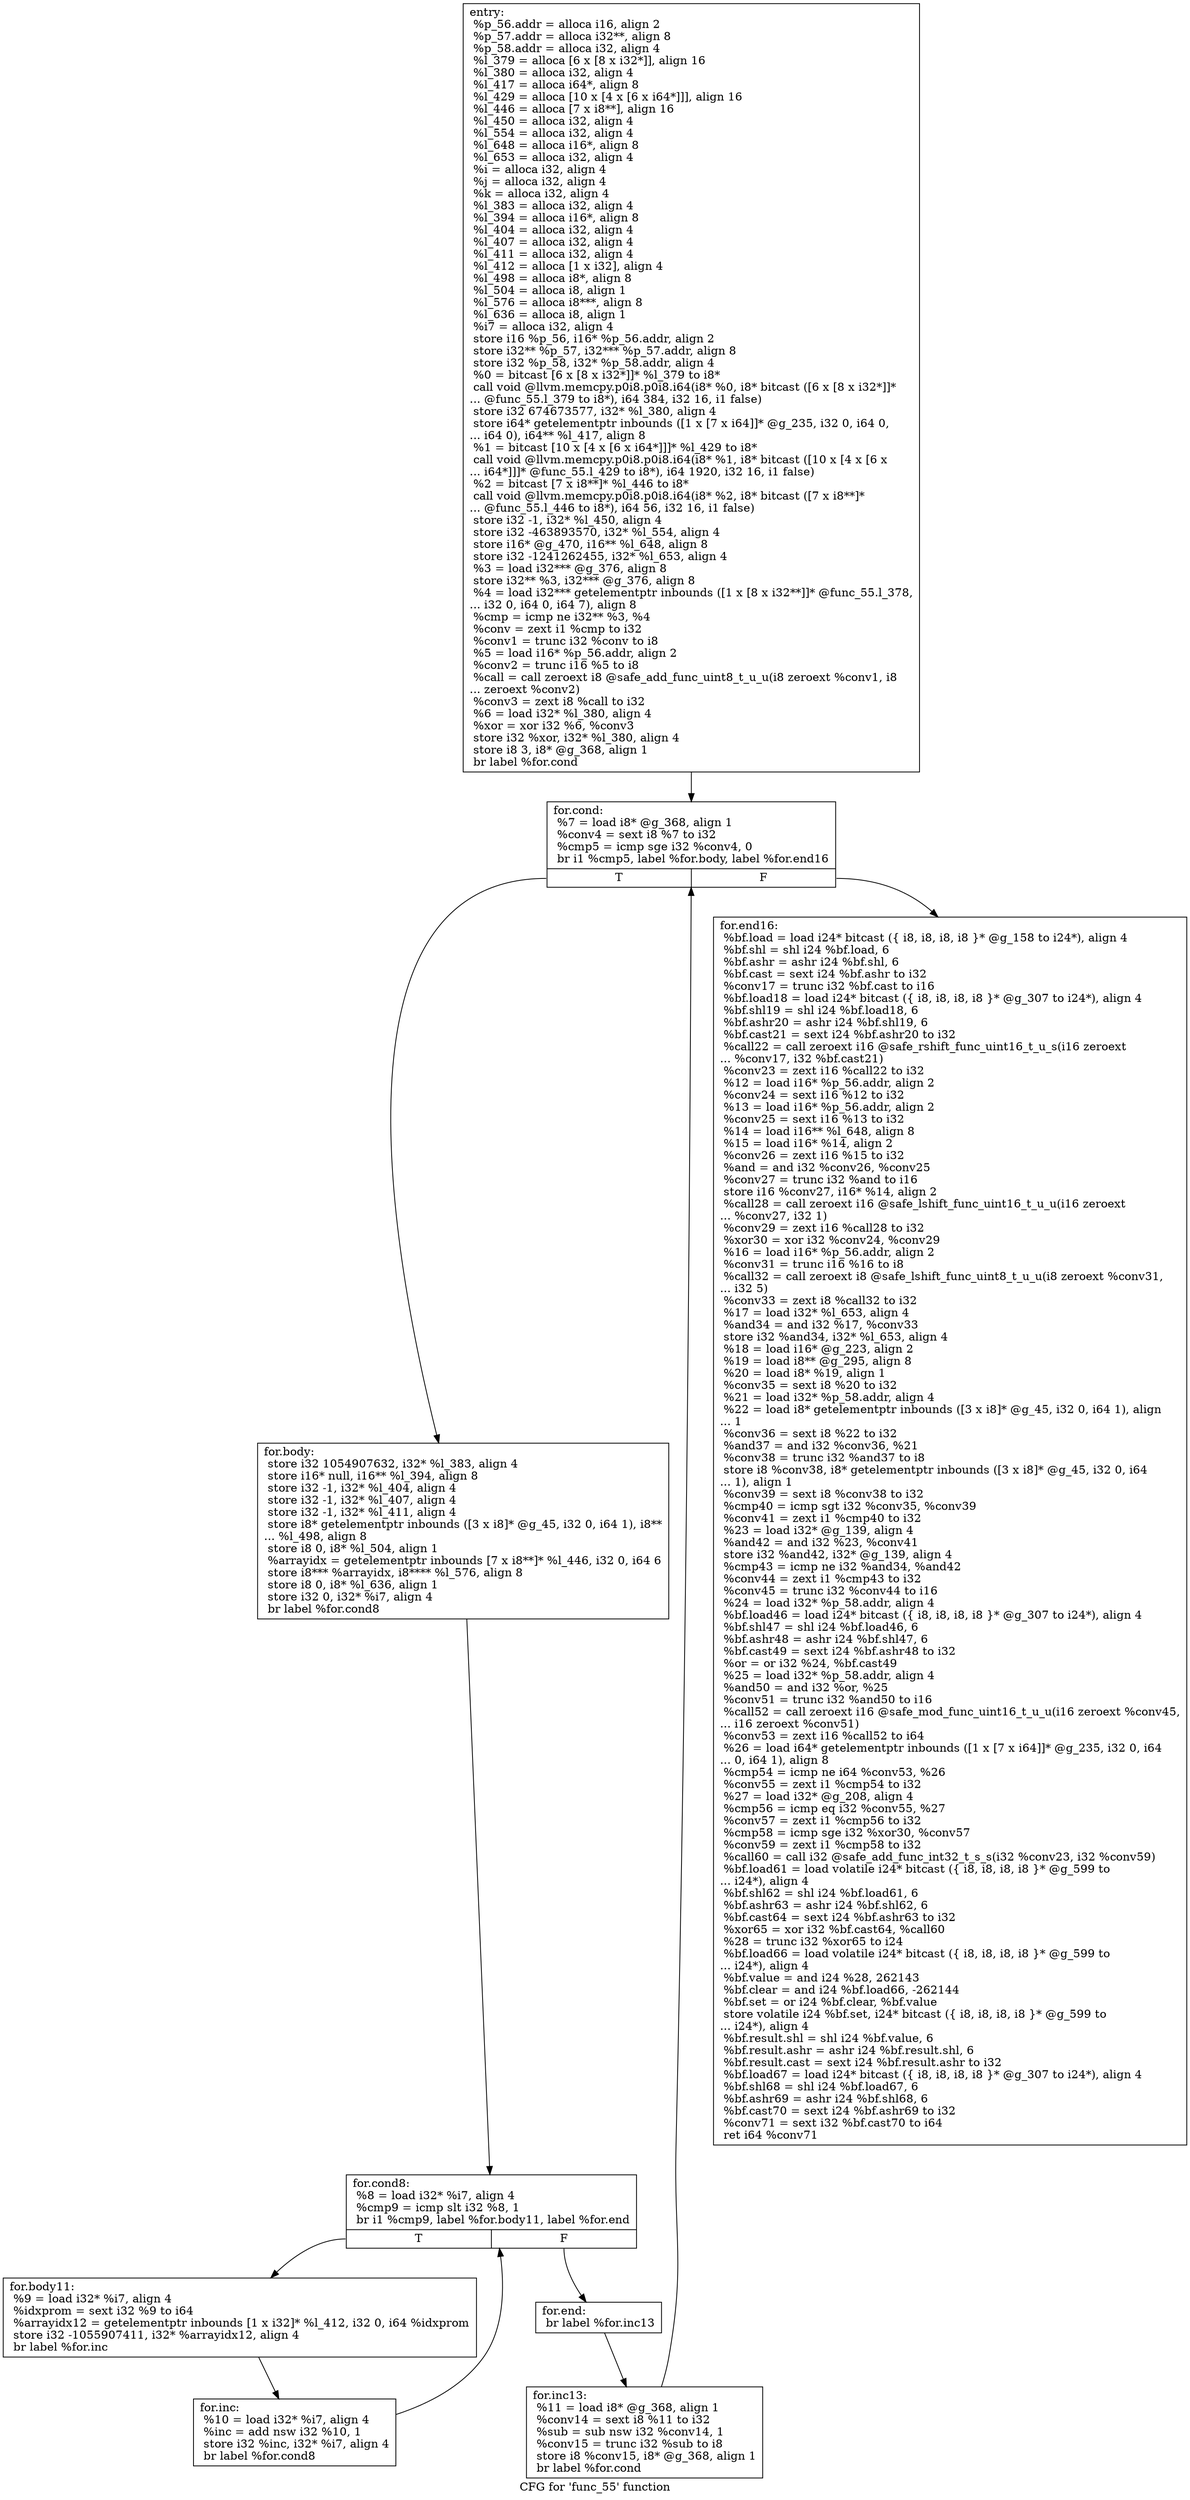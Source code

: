 digraph "CFG for 'func_55' function" {
	label="CFG for 'func_55' function";

	Node0xa6757d0 [shape=record,label="{entry:\l  %p_56.addr = alloca i16, align 2\l  %p_57.addr = alloca i32**, align 8\l  %p_58.addr = alloca i32, align 4\l  %l_379 = alloca [6 x [8 x i32*]], align 16\l  %l_380 = alloca i32, align 4\l  %l_417 = alloca i64*, align 8\l  %l_429 = alloca [10 x [4 x [6 x i64*]]], align 16\l  %l_446 = alloca [7 x i8**], align 16\l  %l_450 = alloca i32, align 4\l  %l_554 = alloca i32, align 4\l  %l_648 = alloca i16*, align 8\l  %l_653 = alloca i32, align 4\l  %i = alloca i32, align 4\l  %j = alloca i32, align 4\l  %k = alloca i32, align 4\l  %l_383 = alloca i32, align 4\l  %l_394 = alloca i16*, align 8\l  %l_404 = alloca i32, align 4\l  %l_407 = alloca i32, align 4\l  %l_411 = alloca i32, align 4\l  %l_412 = alloca [1 x i32], align 4\l  %l_498 = alloca i8*, align 8\l  %l_504 = alloca i8, align 1\l  %l_576 = alloca i8***, align 8\l  %l_636 = alloca i8, align 1\l  %i7 = alloca i32, align 4\l  store i16 %p_56, i16* %p_56.addr, align 2\l  store i32** %p_57, i32*** %p_57.addr, align 8\l  store i32 %p_58, i32* %p_58.addr, align 4\l  %0 = bitcast [6 x [8 x i32*]]* %l_379 to i8*\l  call void @llvm.memcpy.p0i8.p0i8.i64(i8* %0, i8* bitcast ([6 x [8 x i32*]]*\l... @func_55.l_379 to i8*), i64 384, i32 16, i1 false)\l  store i32 674673577, i32* %l_380, align 4\l  store i64* getelementptr inbounds ([1 x [7 x i64]]* @g_235, i32 0, i64 0,\l... i64 0), i64** %l_417, align 8\l  %1 = bitcast [10 x [4 x [6 x i64*]]]* %l_429 to i8*\l  call void @llvm.memcpy.p0i8.p0i8.i64(i8* %1, i8* bitcast ([10 x [4 x [6 x\l... i64*]]]* @func_55.l_429 to i8*), i64 1920, i32 16, i1 false)\l  %2 = bitcast [7 x i8**]* %l_446 to i8*\l  call void @llvm.memcpy.p0i8.p0i8.i64(i8* %2, i8* bitcast ([7 x i8**]*\l... @func_55.l_446 to i8*), i64 56, i32 16, i1 false)\l  store i32 -1, i32* %l_450, align 4\l  store i32 -463893570, i32* %l_554, align 4\l  store i16* @g_470, i16** %l_648, align 8\l  store i32 -1241262455, i32* %l_653, align 4\l  %3 = load i32*** @g_376, align 8\l  store i32** %3, i32*** @g_376, align 8\l  %4 = load i32*** getelementptr inbounds ([1 x [8 x i32**]]* @func_55.l_378,\l... i32 0, i64 0, i64 7), align 8\l  %cmp = icmp ne i32** %3, %4\l  %conv = zext i1 %cmp to i32\l  %conv1 = trunc i32 %conv to i8\l  %5 = load i16* %p_56.addr, align 2\l  %conv2 = trunc i16 %5 to i8\l  %call = call zeroext i8 @safe_add_func_uint8_t_u_u(i8 zeroext %conv1, i8\l... zeroext %conv2)\l  %conv3 = zext i8 %call to i32\l  %6 = load i32* %l_380, align 4\l  %xor = xor i32 %6, %conv3\l  store i32 %xor, i32* %l_380, align 4\l  store i8 3, i8* @g_368, align 1\l  br label %for.cond\l}"];
	Node0xa6757d0 -> Node0xa675800;
	Node0xa675800 [shape=record,label="{for.cond:                                         \l  %7 = load i8* @g_368, align 1\l  %conv4 = sext i8 %7 to i32\l  %cmp5 = icmp sge i32 %conv4, 0\l  br i1 %cmp5, label %for.body, label %for.end16\l|{<s0>T|<s1>F}}"];
	Node0xa675800:s0 -> Node0xa675830;
	Node0xa675800:s1 -> Node0xa675950;
	Node0xa675830 [shape=record,label="{for.body:                                         \l  store i32 1054907632, i32* %l_383, align 4\l  store i16* null, i16** %l_394, align 8\l  store i32 -1, i32* %l_404, align 4\l  store i32 -1, i32* %l_407, align 4\l  store i32 -1, i32* %l_411, align 4\l  store i8* getelementptr inbounds ([3 x i8]* @g_45, i32 0, i64 1), i8**\l... %l_498, align 8\l  store i8 0, i8* %l_504, align 1\l  %arrayidx = getelementptr inbounds [7 x i8**]* %l_446, i32 0, i64 6\l  store i8*** %arrayidx, i8**** %l_576, align 8\l  store i8 0, i8* %l_636, align 1\l  store i32 0, i32* %i7, align 4\l  br label %for.cond8\l}"];
	Node0xa675830 -> Node0xa675860;
	Node0xa675860 [shape=record,label="{for.cond8:                                        \l  %8 = load i32* %i7, align 4\l  %cmp9 = icmp slt i32 %8, 1\l  br i1 %cmp9, label %for.body11, label %for.end\l|{<s0>T|<s1>F}}"];
	Node0xa675860:s0 -> Node0xa675890;
	Node0xa675860:s1 -> Node0xa6758f0;
	Node0xa675890 [shape=record,label="{for.body11:                                       \l  %9 = load i32* %i7, align 4\l  %idxprom = sext i32 %9 to i64\l  %arrayidx12 = getelementptr inbounds [1 x i32]* %l_412, i32 0, i64 %idxprom\l  store i32 -1055907411, i32* %arrayidx12, align 4\l  br label %for.inc\l}"];
	Node0xa675890 -> Node0xa6758c0;
	Node0xa6758c0 [shape=record,label="{for.inc:                                          \l  %10 = load i32* %i7, align 4\l  %inc = add nsw i32 %10, 1\l  store i32 %inc, i32* %i7, align 4\l  br label %for.cond8\l}"];
	Node0xa6758c0 -> Node0xa675860;
	Node0xa6758f0 [shape=record,label="{for.end:                                          \l  br label %for.inc13\l}"];
	Node0xa6758f0 -> Node0xa675920;
	Node0xa675920 [shape=record,label="{for.inc13:                                        \l  %11 = load i8* @g_368, align 1\l  %conv14 = sext i8 %11 to i32\l  %sub = sub nsw i32 %conv14, 1\l  %conv15 = trunc i32 %sub to i8\l  store i8 %conv15, i8* @g_368, align 1\l  br label %for.cond\l}"];
	Node0xa675920 -> Node0xa675800;
	Node0xa675950 [shape=record,label="{for.end16:                                        \l  %bf.load = load i24* bitcast (\{ i8, i8, i8, i8 \}* @g_158 to i24*), align 4\l  %bf.shl = shl i24 %bf.load, 6\l  %bf.ashr = ashr i24 %bf.shl, 6\l  %bf.cast = sext i24 %bf.ashr to i32\l  %conv17 = trunc i32 %bf.cast to i16\l  %bf.load18 = load i24* bitcast (\{ i8, i8, i8, i8 \}* @g_307 to i24*), align 4\l  %bf.shl19 = shl i24 %bf.load18, 6\l  %bf.ashr20 = ashr i24 %bf.shl19, 6\l  %bf.cast21 = sext i24 %bf.ashr20 to i32\l  %call22 = call zeroext i16 @safe_rshift_func_uint16_t_u_s(i16 zeroext\l... %conv17, i32 %bf.cast21)\l  %conv23 = zext i16 %call22 to i32\l  %12 = load i16* %p_56.addr, align 2\l  %conv24 = sext i16 %12 to i32\l  %13 = load i16* %p_56.addr, align 2\l  %conv25 = sext i16 %13 to i32\l  %14 = load i16** %l_648, align 8\l  %15 = load i16* %14, align 2\l  %conv26 = zext i16 %15 to i32\l  %and = and i32 %conv26, %conv25\l  %conv27 = trunc i32 %and to i16\l  store i16 %conv27, i16* %14, align 2\l  %call28 = call zeroext i16 @safe_lshift_func_uint16_t_u_u(i16 zeroext\l... %conv27, i32 1)\l  %conv29 = zext i16 %call28 to i32\l  %xor30 = xor i32 %conv24, %conv29\l  %16 = load i16* %p_56.addr, align 2\l  %conv31 = trunc i16 %16 to i8\l  %call32 = call zeroext i8 @safe_lshift_func_uint8_t_u_u(i8 zeroext %conv31,\l... i32 5)\l  %conv33 = zext i8 %call32 to i32\l  %17 = load i32* %l_653, align 4\l  %and34 = and i32 %17, %conv33\l  store i32 %and34, i32* %l_653, align 4\l  %18 = load i16* @g_223, align 2\l  %19 = load i8** @g_295, align 8\l  %20 = load i8* %19, align 1\l  %conv35 = sext i8 %20 to i32\l  %21 = load i32* %p_58.addr, align 4\l  %22 = load i8* getelementptr inbounds ([3 x i8]* @g_45, i32 0, i64 1), align\l... 1\l  %conv36 = sext i8 %22 to i32\l  %and37 = and i32 %conv36, %21\l  %conv38 = trunc i32 %and37 to i8\l  store i8 %conv38, i8* getelementptr inbounds ([3 x i8]* @g_45, i32 0, i64\l... 1), align 1\l  %conv39 = sext i8 %conv38 to i32\l  %cmp40 = icmp sgt i32 %conv35, %conv39\l  %conv41 = zext i1 %cmp40 to i32\l  %23 = load i32* @g_139, align 4\l  %and42 = and i32 %23, %conv41\l  store i32 %and42, i32* @g_139, align 4\l  %cmp43 = icmp ne i32 %and34, %and42\l  %conv44 = zext i1 %cmp43 to i32\l  %conv45 = trunc i32 %conv44 to i16\l  %24 = load i32* %p_58.addr, align 4\l  %bf.load46 = load i24* bitcast (\{ i8, i8, i8, i8 \}* @g_307 to i24*), align 4\l  %bf.shl47 = shl i24 %bf.load46, 6\l  %bf.ashr48 = ashr i24 %bf.shl47, 6\l  %bf.cast49 = sext i24 %bf.ashr48 to i32\l  %or = or i32 %24, %bf.cast49\l  %25 = load i32* %p_58.addr, align 4\l  %and50 = and i32 %or, %25\l  %conv51 = trunc i32 %and50 to i16\l  %call52 = call zeroext i16 @safe_mod_func_uint16_t_u_u(i16 zeroext %conv45,\l... i16 zeroext %conv51)\l  %conv53 = zext i16 %call52 to i64\l  %26 = load i64* getelementptr inbounds ([1 x [7 x i64]]* @g_235, i32 0, i64\l... 0, i64 1), align 8\l  %cmp54 = icmp ne i64 %conv53, %26\l  %conv55 = zext i1 %cmp54 to i32\l  %27 = load i32* @g_208, align 4\l  %cmp56 = icmp eq i32 %conv55, %27\l  %conv57 = zext i1 %cmp56 to i32\l  %cmp58 = icmp sge i32 %xor30, %conv57\l  %conv59 = zext i1 %cmp58 to i32\l  %call60 = call i32 @safe_add_func_int32_t_s_s(i32 %conv23, i32 %conv59)\l  %bf.load61 = load volatile i24* bitcast (\{ i8, i8, i8, i8 \}* @g_599 to\l... i24*), align 4\l  %bf.shl62 = shl i24 %bf.load61, 6\l  %bf.ashr63 = ashr i24 %bf.shl62, 6\l  %bf.cast64 = sext i24 %bf.ashr63 to i32\l  %xor65 = xor i32 %bf.cast64, %call60\l  %28 = trunc i32 %xor65 to i24\l  %bf.load66 = load volatile i24* bitcast (\{ i8, i8, i8, i8 \}* @g_599 to\l... i24*), align 4\l  %bf.value = and i24 %28, 262143\l  %bf.clear = and i24 %bf.load66, -262144\l  %bf.set = or i24 %bf.clear, %bf.value\l  store volatile i24 %bf.set, i24* bitcast (\{ i8, i8, i8, i8 \}* @g_599 to\l... i24*), align 4\l  %bf.result.shl = shl i24 %bf.value, 6\l  %bf.result.ashr = ashr i24 %bf.result.shl, 6\l  %bf.result.cast = sext i24 %bf.result.ashr to i32\l  %bf.load67 = load i24* bitcast (\{ i8, i8, i8, i8 \}* @g_307 to i24*), align 4\l  %bf.shl68 = shl i24 %bf.load67, 6\l  %bf.ashr69 = ashr i24 %bf.shl68, 6\l  %bf.cast70 = sext i24 %bf.ashr69 to i32\l  %conv71 = sext i32 %bf.cast70 to i64\l  ret i64 %conv71\l}"];
}

